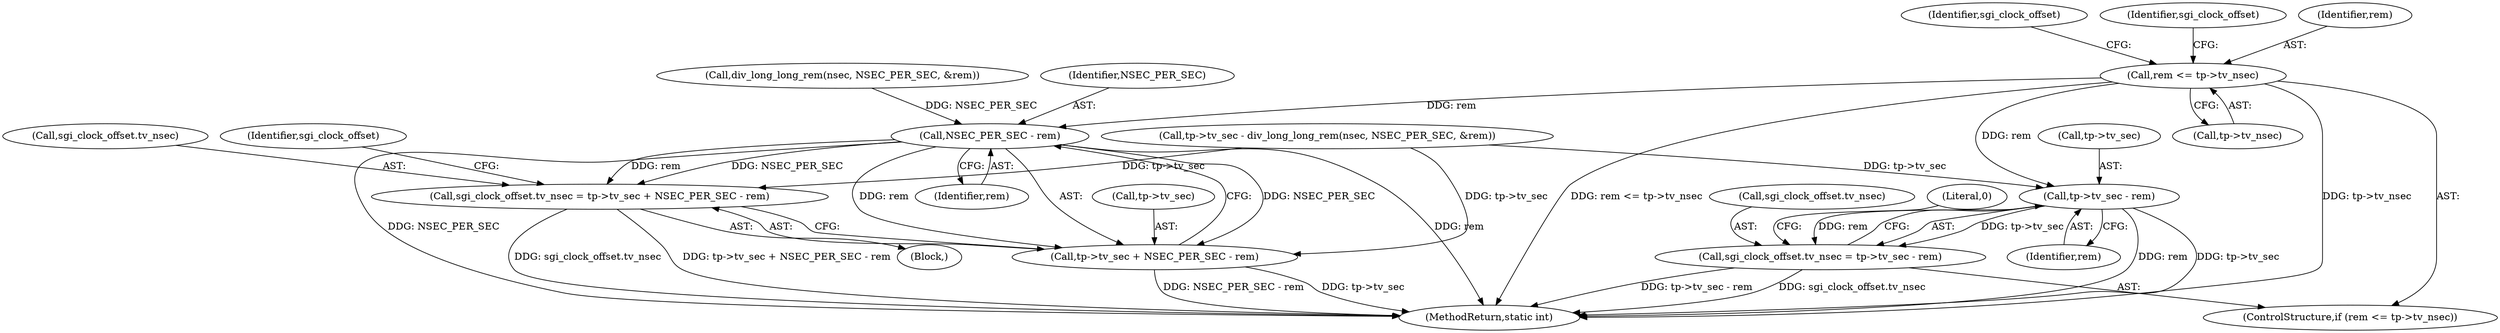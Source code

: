 digraph "0_linux_f8bd2258e2d520dff28c855658bd24bdafb5102d_1@pointer" {
"1000125" [label="(Call,rem <= tp->tv_nsec)"];
"1000134" [label="(Call,tp->tv_sec - rem)"];
"1000130" [label="(Call,sgi_clock_offset.tv_nsec = tp->tv_sec - rem)"];
"1000149" [label="(Call,NSEC_PER_SEC - rem)"];
"1000141" [label="(Call,sgi_clock_offset.tv_nsec = tp->tv_sec + NSEC_PER_SEC - rem)"];
"1000145" [label="(Call,tp->tv_sec + NSEC_PER_SEC - rem)"];
"1000142" [label="(Call,sgi_clock_offset.tv_nsec)"];
"1000149" [label="(Call,NSEC_PER_SEC - rem)"];
"1000130" [label="(Call,sgi_clock_offset.tv_nsec = tp->tv_sec - rem)"];
"1000158" [label="(MethodReturn,static int)"];
"1000119" [label="(Call,div_long_long_rem(nsec, NSEC_PER_SEC, &rem))"];
"1000132" [label="(Identifier,sgi_clock_offset)"];
"1000125" [label="(Call,rem <= tp->tv_nsec)"];
"1000157" [label="(Literal,0)"];
"1000143" [label="(Identifier,sgi_clock_offset)"];
"1000134" [label="(Call,tp->tv_sec - rem)"];
"1000115" [label="(Call,tp->tv_sec - div_long_long_rem(nsec, NSEC_PER_SEC, &rem))"];
"1000126" [label="(Identifier,rem)"];
"1000141" [label="(Call,sgi_clock_offset.tv_nsec = tp->tv_sec + NSEC_PER_SEC - rem)"];
"1000150" [label="(Identifier,NSEC_PER_SEC)"];
"1000135" [label="(Call,tp->tv_sec)"];
"1000124" [label="(ControlStructure,if (rem <= tp->tv_nsec))"];
"1000138" [label="(Identifier,rem)"];
"1000127" [label="(Call,tp->tv_nsec)"];
"1000131" [label="(Call,sgi_clock_offset.tv_nsec)"];
"1000146" [label="(Call,tp->tv_sec)"];
"1000140" [label="(Block,)"];
"1000154" [label="(Identifier,sgi_clock_offset)"];
"1000145" [label="(Call,tp->tv_sec + NSEC_PER_SEC - rem)"];
"1000151" [label="(Identifier,rem)"];
"1000125" -> "1000124"  [label="AST: "];
"1000125" -> "1000127"  [label="CFG: "];
"1000126" -> "1000125"  [label="AST: "];
"1000127" -> "1000125"  [label="AST: "];
"1000132" -> "1000125"  [label="CFG: "];
"1000143" -> "1000125"  [label="CFG: "];
"1000125" -> "1000158"  [label="DDG: rem <= tp->tv_nsec"];
"1000125" -> "1000158"  [label="DDG: tp->tv_nsec"];
"1000125" -> "1000134"  [label="DDG: rem"];
"1000125" -> "1000149"  [label="DDG: rem"];
"1000134" -> "1000130"  [label="AST: "];
"1000134" -> "1000138"  [label="CFG: "];
"1000135" -> "1000134"  [label="AST: "];
"1000138" -> "1000134"  [label="AST: "];
"1000130" -> "1000134"  [label="CFG: "];
"1000134" -> "1000158"  [label="DDG: rem"];
"1000134" -> "1000158"  [label="DDG: tp->tv_sec"];
"1000134" -> "1000130"  [label="DDG: tp->tv_sec"];
"1000134" -> "1000130"  [label="DDG: rem"];
"1000115" -> "1000134"  [label="DDG: tp->tv_sec"];
"1000130" -> "1000124"  [label="AST: "];
"1000131" -> "1000130"  [label="AST: "];
"1000157" -> "1000130"  [label="CFG: "];
"1000130" -> "1000158"  [label="DDG: tp->tv_sec - rem"];
"1000130" -> "1000158"  [label="DDG: sgi_clock_offset.tv_nsec"];
"1000149" -> "1000145"  [label="AST: "];
"1000149" -> "1000151"  [label="CFG: "];
"1000150" -> "1000149"  [label="AST: "];
"1000151" -> "1000149"  [label="AST: "];
"1000145" -> "1000149"  [label="CFG: "];
"1000149" -> "1000158"  [label="DDG: rem"];
"1000149" -> "1000158"  [label="DDG: NSEC_PER_SEC"];
"1000149" -> "1000141"  [label="DDG: NSEC_PER_SEC"];
"1000149" -> "1000141"  [label="DDG: rem"];
"1000149" -> "1000145"  [label="DDG: NSEC_PER_SEC"];
"1000149" -> "1000145"  [label="DDG: rem"];
"1000119" -> "1000149"  [label="DDG: NSEC_PER_SEC"];
"1000141" -> "1000140"  [label="AST: "];
"1000141" -> "1000145"  [label="CFG: "];
"1000142" -> "1000141"  [label="AST: "];
"1000145" -> "1000141"  [label="AST: "];
"1000154" -> "1000141"  [label="CFG: "];
"1000141" -> "1000158"  [label="DDG: sgi_clock_offset.tv_nsec"];
"1000141" -> "1000158"  [label="DDG: tp->tv_sec + NSEC_PER_SEC - rem"];
"1000115" -> "1000141"  [label="DDG: tp->tv_sec"];
"1000146" -> "1000145"  [label="AST: "];
"1000145" -> "1000158"  [label="DDG: NSEC_PER_SEC - rem"];
"1000145" -> "1000158"  [label="DDG: tp->tv_sec"];
"1000115" -> "1000145"  [label="DDG: tp->tv_sec"];
}

